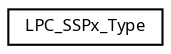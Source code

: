 digraph "Graphical Class Hierarchy"
{
  edge [fontname="Sans",fontsize="8",labelfontname="Sans",labelfontsize="8"];
  node [fontname="Sans",fontsize="8",shape=record];
  rankdir="LR";
  Node1 [label="LPC_SSPx_Type",height=0.2,width=0.4,color="black", fillcolor="white", style="filled",URL="$struct_l_p_c___s_s_px___type.html",tooltip="Product name title=UM10462 Chapter title=LPC11U1x SSP/SPI Modification date=3/16/2011 Major revision=..."];
}
